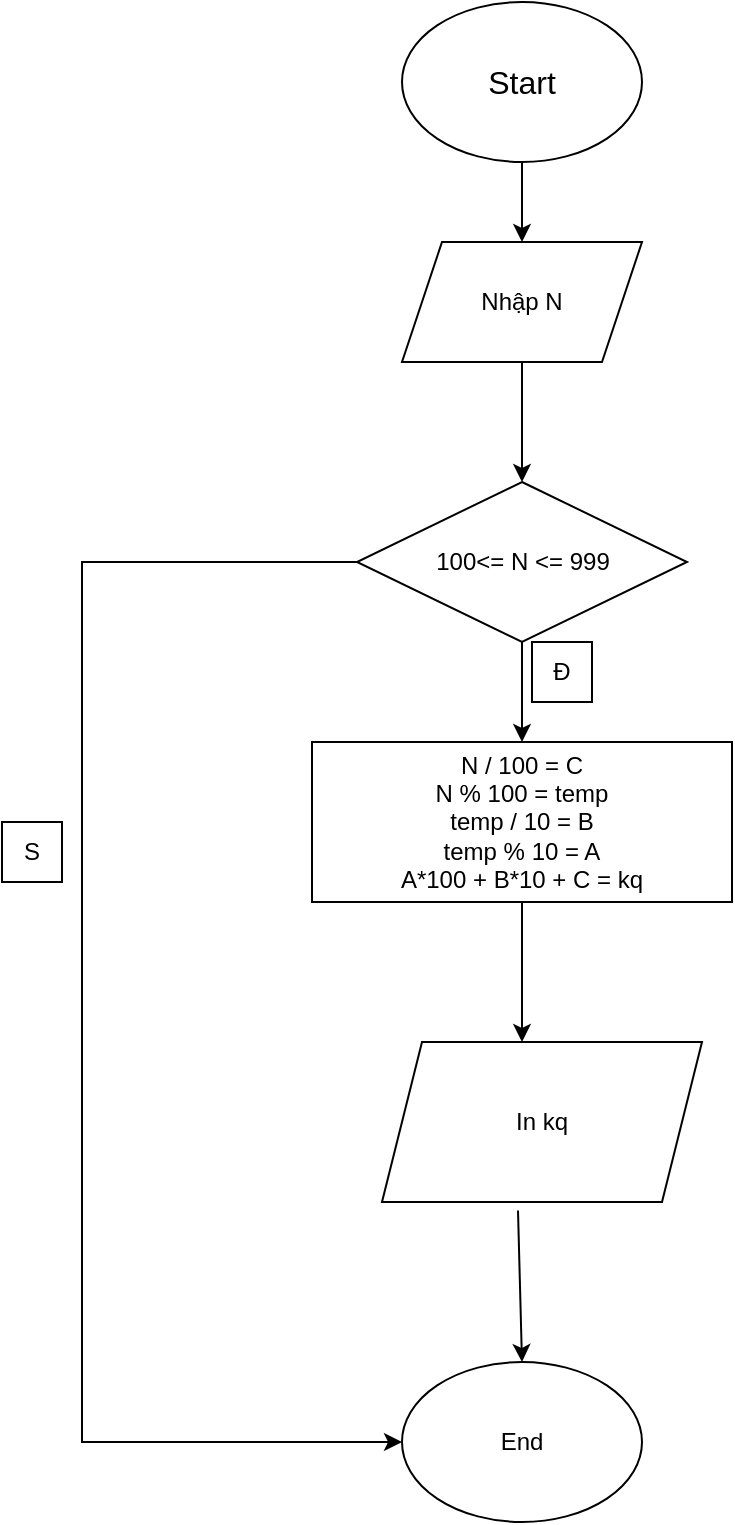 <mxfile version="24.8.6">
  <diagram name="Page-1" id="oO7ZYkbTonmiwi52hVFL">
    <mxGraphModel dx="778" dy="463" grid="1" gridSize="10" guides="1" tooltips="1" connect="1" arrows="1" fold="1" page="1" pageScale="1" pageWidth="850" pageHeight="1100" math="0" shadow="0">
      <root>
        <mxCell id="0" />
        <mxCell id="1" parent="0" />
        <mxCell id="WNLOIrQTHZi0ryj3Wxcx-1" value="&lt;font size=&quot;3&quot;&gt;Start&lt;/font&gt;" style="ellipse;whiteSpace=wrap;html=1;" parent="1" vertex="1">
          <mxGeometry x="360" y="280" width="120" height="80" as="geometry" />
        </mxCell>
        <mxCell id="WNLOIrQTHZi0ryj3Wxcx-2" value="" style="endArrow=classic;html=1;rounded=0;exitX=0.5;exitY=1;exitDx=0;exitDy=0;" parent="1" source="WNLOIrQTHZi0ryj3Wxcx-1" edge="1">
          <mxGeometry width="50" height="50" relative="1" as="geometry">
            <mxPoint x="420" y="410" as="sourcePoint" />
            <mxPoint x="420" y="400" as="targetPoint" />
          </mxGeometry>
        </mxCell>
        <mxCell id="WNLOIrQTHZi0ryj3Wxcx-4" value="" style="endArrow=classic;html=1;rounded=0;exitX=0.5;exitY=1;exitDx=0;exitDy=0;" parent="1" edge="1">
          <mxGeometry width="50" height="50" relative="1" as="geometry">
            <mxPoint x="420" y="460" as="sourcePoint" />
            <mxPoint x="420" y="520" as="targetPoint" />
          </mxGeometry>
        </mxCell>
        <mxCell id="WNLOIrQTHZi0ryj3Wxcx-6" value="N / 100 = C&lt;div&gt;N % 100 = temp&lt;/div&gt;&lt;div&gt;temp / 10 = B&lt;div&gt;temp % 10 = A&lt;/div&gt;&lt;/div&gt;&lt;div&gt;A*100 + B*10 + C = kq&lt;/div&gt;" style="rounded=0;whiteSpace=wrap;html=1;" parent="1" vertex="1">
          <mxGeometry x="315" y="650" width="210" height="80" as="geometry" />
        </mxCell>
        <mxCell id="WNLOIrQTHZi0ryj3Wxcx-8" value="100&amp;lt;= N &amp;lt;= 999" style="rhombus;whiteSpace=wrap;html=1;" parent="1" vertex="1">
          <mxGeometry x="337.5" y="520" width="165" height="80" as="geometry" />
        </mxCell>
        <mxCell id="WNLOIrQTHZi0ryj3Wxcx-10" value="" style="endArrow=classic;html=1;rounded=0;exitX=0.5;exitY=1;exitDx=0;exitDy=0;entryX=0.5;entryY=0;entryDx=0;entryDy=0;" parent="1" source="WNLOIrQTHZi0ryj3Wxcx-8" target="WNLOIrQTHZi0ryj3Wxcx-6" edge="1">
          <mxGeometry width="50" height="50" relative="1" as="geometry">
            <mxPoint x="470" y="620" as="sourcePoint" />
            <mxPoint x="520" y="570" as="targetPoint" />
          </mxGeometry>
        </mxCell>
        <mxCell id="WNLOIrQTHZi0ryj3Wxcx-12" value="Đ" style="whiteSpace=wrap;html=1;aspect=fixed;" parent="1" vertex="1">
          <mxGeometry x="425" y="600" width="30" height="30" as="geometry" />
        </mxCell>
        <mxCell id="WNLOIrQTHZi0ryj3Wxcx-13" value="" style="endArrow=classic;html=1;rounded=0;exitX=0;exitY=0.5;exitDx=0;exitDy=0;" parent="1" source="WNLOIrQTHZi0ryj3Wxcx-8" target="WNLOIrQTHZi0ryj3Wxcx-21" edge="1">
          <mxGeometry width="50" height="50" relative="1" as="geometry">
            <mxPoint x="430" y="770" as="sourcePoint" />
            <mxPoint x="360" y="1000" as="targetPoint" />
            <Array as="points">
              <mxPoint x="200" y="560" />
              <mxPoint x="200" y="1000" />
            </Array>
          </mxGeometry>
        </mxCell>
        <mxCell id="WNLOIrQTHZi0ryj3Wxcx-14" value="S" style="whiteSpace=wrap;html=1;aspect=fixed;" parent="1" vertex="1">
          <mxGeometry x="160" y="690" width="30" height="30" as="geometry" />
        </mxCell>
        <mxCell id="WNLOIrQTHZi0ryj3Wxcx-15" value="" style="endArrow=classic;html=1;rounded=0;exitX=0.5;exitY=1;exitDx=0;exitDy=0;" parent="1" source="WNLOIrQTHZi0ryj3Wxcx-6" edge="1">
          <mxGeometry width="50" height="50" relative="1" as="geometry">
            <mxPoint x="450" y="760" as="sourcePoint" />
            <mxPoint x="420" y="800" as="targetPoint" />
          </mxGeometry>
        </mxCell>
        <mxCell id="WNLOIrQTHZi0ryj3Wxcx-18" value="In kq" style="shape=parallelogram;perimeter=parallelogramPerimeter;whiteSpace=wrap;html=1;fixedSize=1;" parent="1" vertex="1">
          <mxGeometry x="350" y="800" width="160" height="80" as="geometry" />
        </mxCell>
        <mxCell id="WNLOIrQTHZi0ryj3Wxcx-19" value="Nhập N" style="shape=parallelogram;perimeter=parallelogramPerimeter;whiteSpace=wrap;html=1;fixedSize=1;rounded=0;" parent="1" vertex="1">
          <mxGeometry x="360" y="400" width="120" height="60" as="geometry" />
        </mxCell>
        <mxCell id="WNLOIrQTHZi0ryj3Wxcx-21" value="End" style="ellipse;whiteSpace=wrap;html=1;" parent="1" vertex="1">
          <mxGeometry x="360" y="960" width="120" height="80" as="geometry" />
        </mxCell>
        <mxCell id="WNLOIrQTHZi0ryj3Wxcx-22" value="" style="endArrow=classic;html=1;rounded=0;exitX=0.425;exitY=1.053;exitDx=0;exitDy=0;exitPerimeter=0;entryX=0.5;entryY=0;entryDx=0;entryDy=0;" parent="1" source="WNLOIrQTHZi0ryj3Wxcx-18" target="WNLOIrQTHZi0ryj3Wxcx-21" edge="1">
          <mxGeometry width="50" height="50" relative="1" as="geometry">
            <mxPoint x="500" y="990" as="sourcePoint" />
            <mxPoint x="550" y="940" as="targetPoint" />
          </mxGeometry>
        </mxCell>
      </root>
    </mxGraphModel>
  </diagram>
</mxfile>
